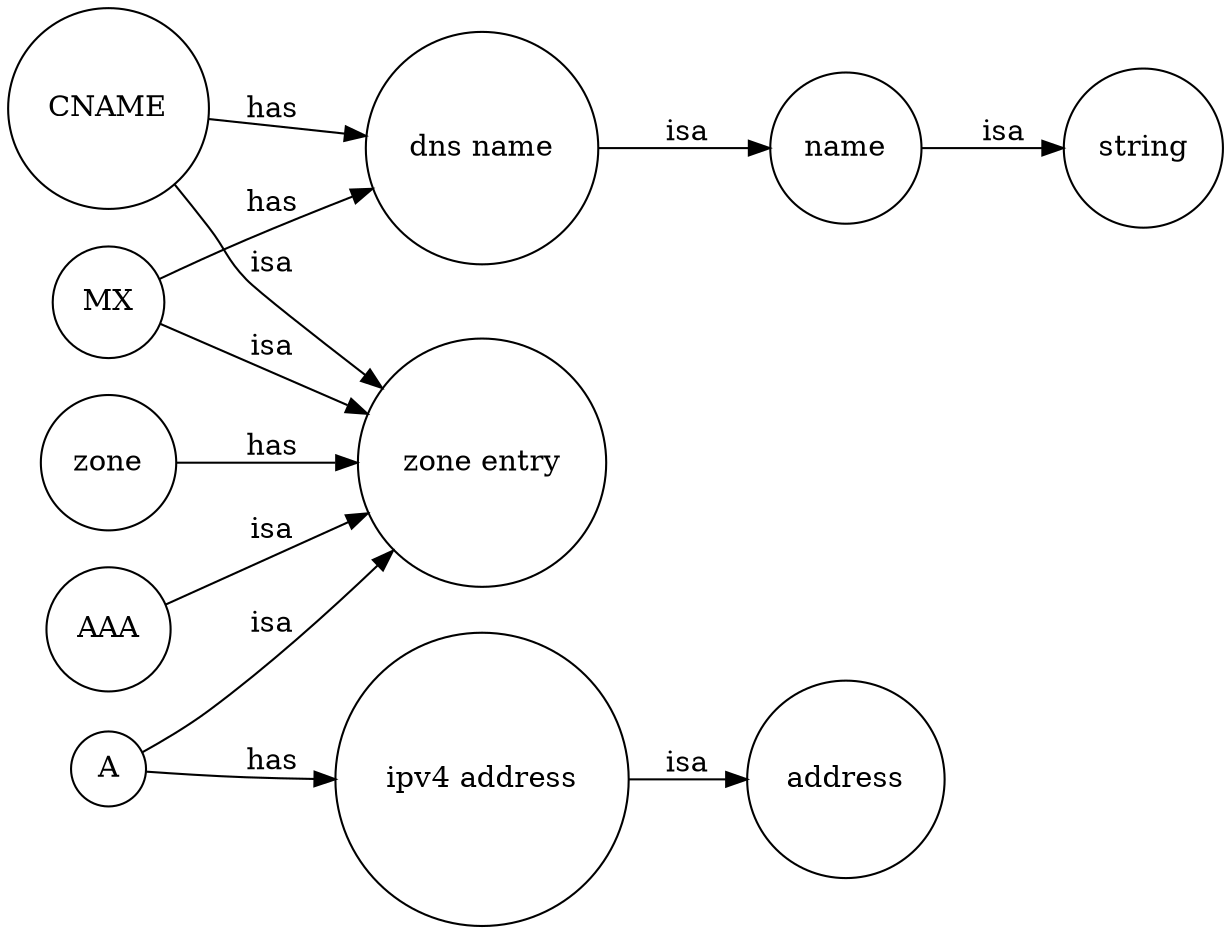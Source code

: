 digraph ontology {
	rankdir=LR;
	node [shape = circle];

    name -> "string" [ label = "isa" ];
    "ipv4 address"-> address [ label = "isa" ];
    "dns name" -> name [ label = "isa" ];


    zone -> "zone entry" [ label = "has" ];


    "AAA" -> "zone entry" [ label = "isa" ];
    "A" -> "zone entry" [ label = "isa" ];
    "A" -> "ipv4 address" [ label = "has" ];

    "MX" -> "zone entry" [ label = "isa" ];
    "MX" -> "dns name" [ label = "has" ];

    "CNAME" -> "zone entry" [ label = "isa" ];
    "CNAME" -> "dns name" [ label = "has" ];
}